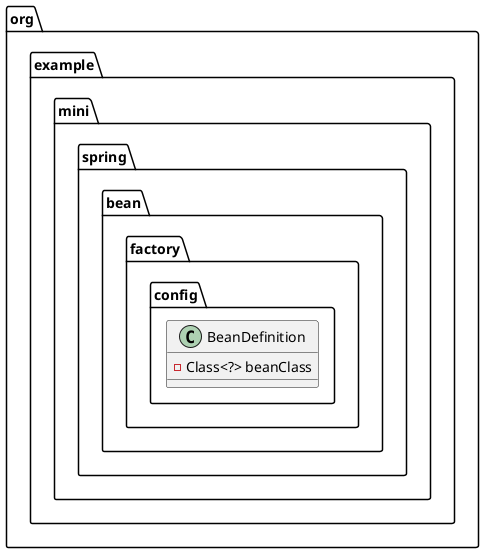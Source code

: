 @startuml
class org.example.mini.spring.bean.factory.config.BeanDefinition {
- Class<?> beanClass
}
@enduml
